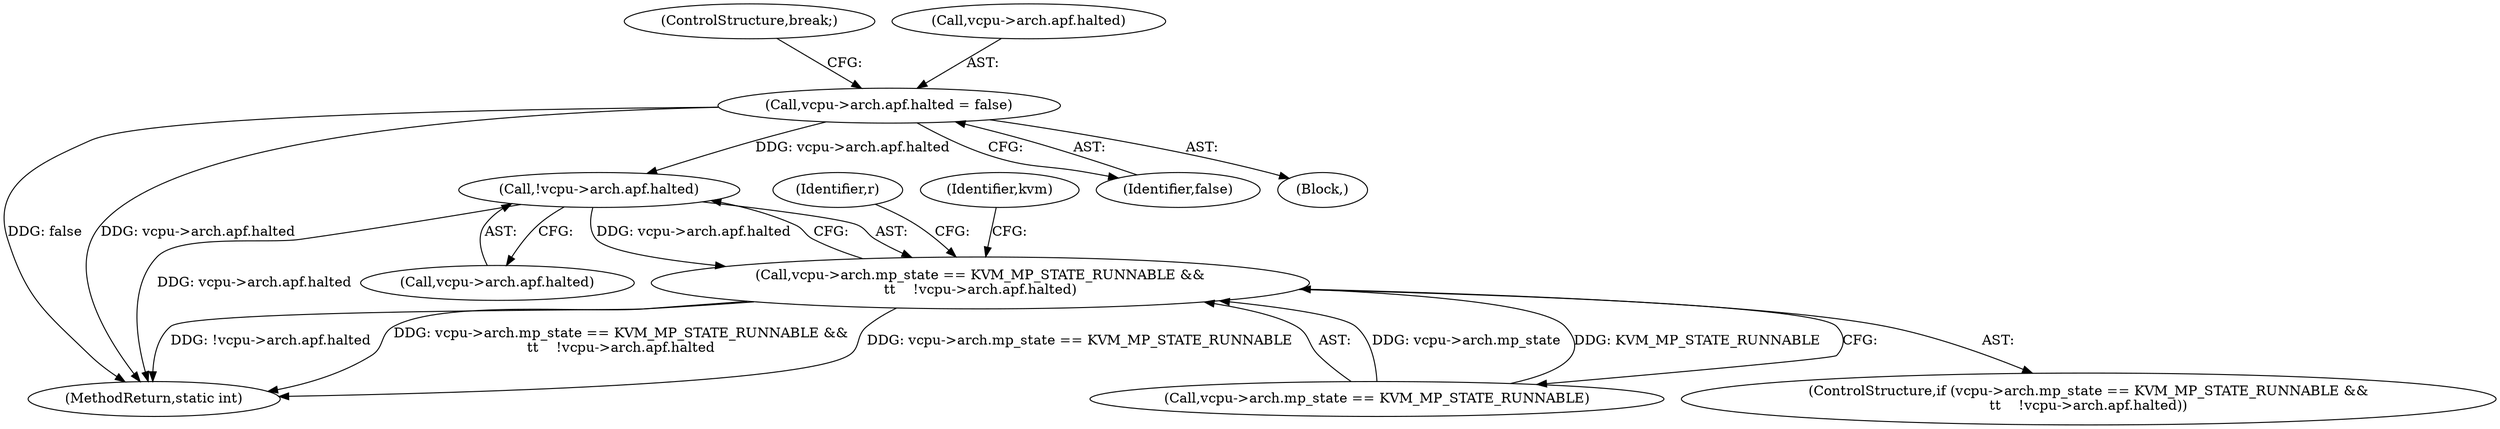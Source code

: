 digraph "0_linux_fda4e2e85589191b123d31cdc21fd33ee70f50fd_2@pointer" {
"1000153" [label="(Call,!vcpu->arch.apf.halted)"];
"1000218" [label="(Call,vcpu->arch.apf.halted = false)"];
"1000145" [label="(Call,vcpu->arch.mp_state == KVM_MP_STATE_RUNNABLE &&\n\t\t    !vcpu->arch.apf.halted)"];
"1000226" [label="(Identifier,false)"];
"1000227" [label="(ControlStructure,break;)"];
"1000144" [label="(ControlStructure,if (vcpu->arch.mp_state == KVM_MP_STATE_RUNNABLE &&\n\t\t    !vcpu->arch.apf.halted))"];
"1000145" [label="(Call,vcpu->arch.mp_state == KVM_MP_STATE_RUNNABLE &&\n\t\t    !vcpu->arch.apf.halted)"];
"1000154" [label="(Call,vcpu->arch.apf.halted)"];
"1000162" [label="(Identifier,r)"];
"1000153" [label="(Call,!vcpu->arch.apf.halted)"];
"1000218" [label="(Call,vcpu->arch.apf.halted = false)"];
"1000146" [label="(Call,vcpu->arch.mp_state == KVM_MP_STATE_RUNNABLE)"];
"1000219" [label="(Call,vcpu->arch.apf.halted)"];
"1000330" [label="(MethodReturn,static int)"];
"1000199" [label="(Block,)"];
"1000170" [label="(Identifier,kvm)"];
"1000153" -> "1000145"  [label="AST: "];
"1000153" -> "1000154"  [label="CFG: "];
"1000154" -> "1000153"  [label="AST: "];
"1000145" -> "1000153"  [label="CFG: "];
"1000153" -> "1000330"  [label="DDG: vcpu->arch.apf.halted"];
"1000153" -> "1000145"  [label="DDG: vcpu->arch.apf.halted"];
"1000218" -> "1000153"  [label="DDG: vcpu->arch.apf.halted"];
"1000218" -> "1000199"  [label="AST: "];
"1000218" -> "1000226"  [label="CFG: "];
"1000219" -> "1000218"  [label="AST: "];
"1000226" -> "1000218"  [label="AST: "];
"1000227" -> "1000218"  [label="CFG: "];
"1000218" -> "1000330"  [label="DDG: false"];
"1000218" -> "1000330"  [label="DDG: vcpu->arch.apf.halted"];
"1000145" -> "1000144"  [label="AST: "];
"1000145" -> "1000146"  [label="CFG: "];
"1000146" -> "1000145"  [label="AST: "];
"1000162" -> "1000145"  [label="CFG: "];
"1000170" -> "1000145"  [label="CFG: "];
"1000145" -> "1000330"  [label="DDG: !vcpu->arch.apf.halted"];
"1000145" -> "1000330"  [label="DDG: vcpu->arch.mp_state == KVM_MP_STATE_RUNNABLE &&\n\t\t    !vcpu->arch.apf.halted"];
"1000145" -> "1000330"  [label="DDG: vcpu->arch.mp_state == KVM_MP_STATE_RUNNABLE"];
"1000146" -> "1000145"  [label="DDG: vcpu->arch.mp_state"];
"1000146" -> "1000145"  [label="DDG: KVM_MP_STATE_RUNNABLE"];
}
